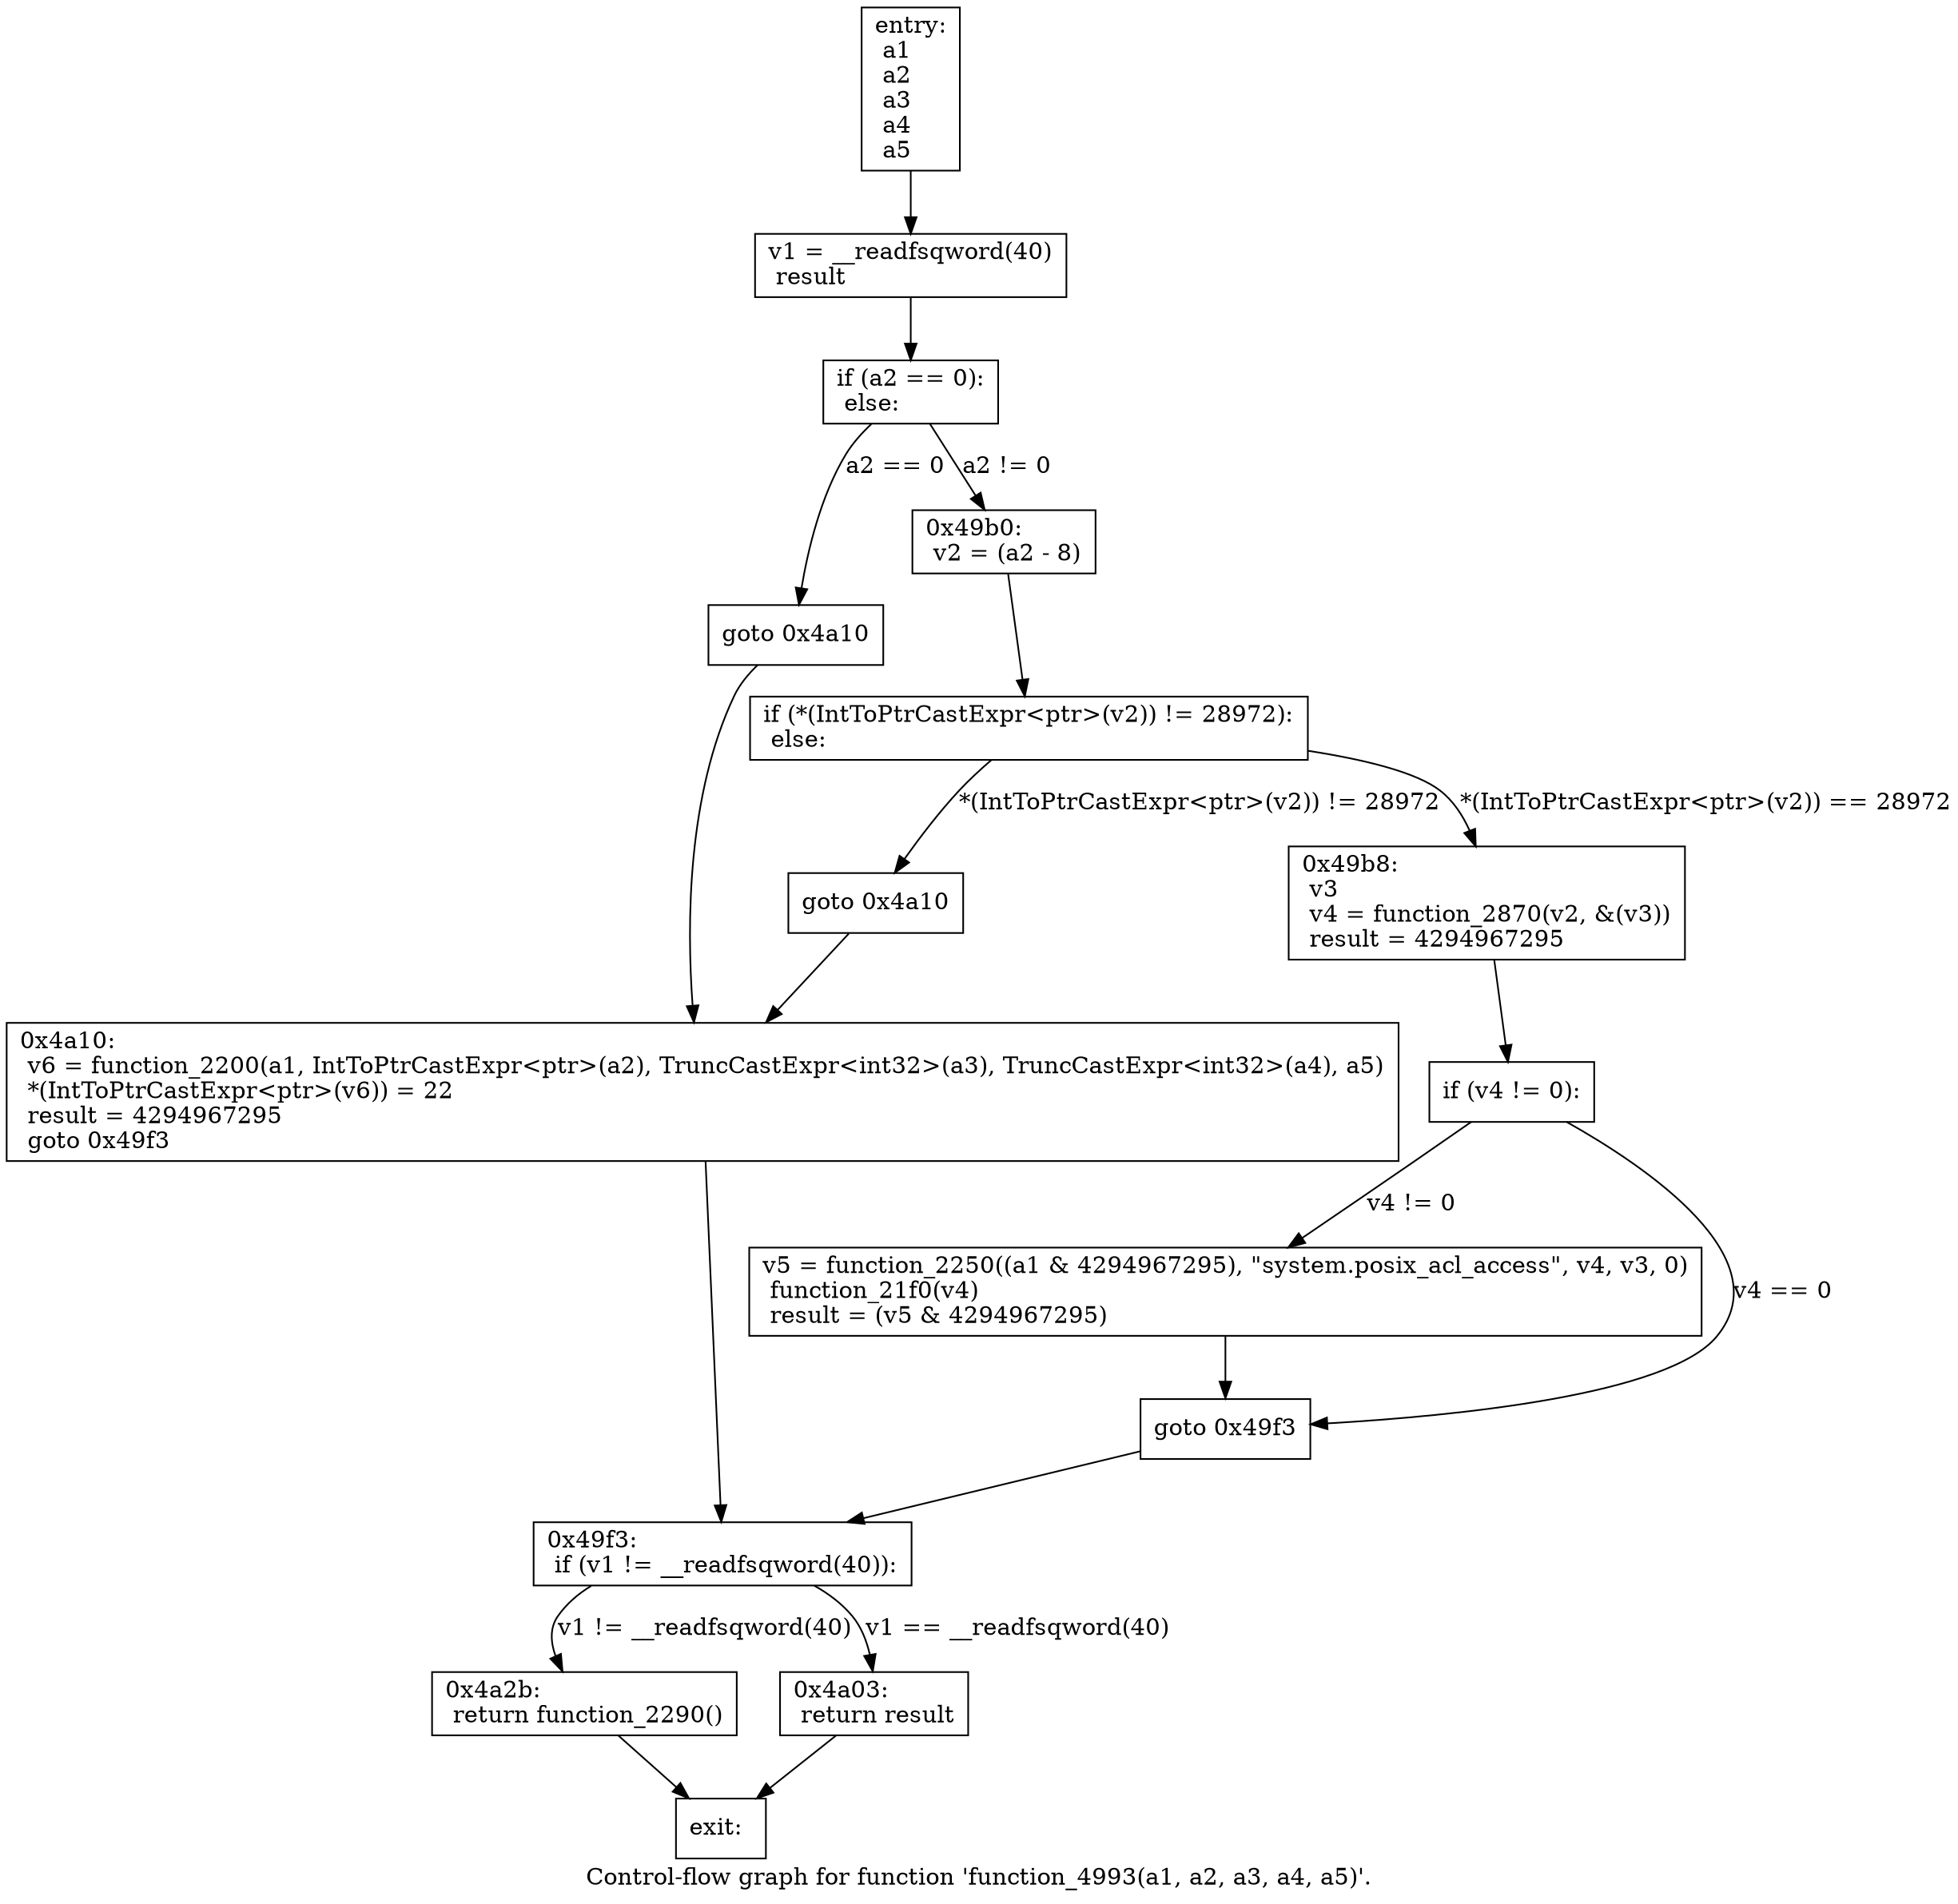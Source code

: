digraph "Control-flow graph for function 'function_4993(a1, a2, a3, a4, a5)'." {
  label="Control-flow graph for function 'function_4993(a1, a2, a3, a4, a5)'.";
  node [shape=record];

  Node081A1088 [label="{entry:\l  a1\l  a2\l  a3\l  a4\l  a5\l}"];
  Node081A1088 -> Node081A0E00;
  Node081A0E00 [label="{  v1 = __readfsqword(40)\l  result\l}"];
  Node081A0E00 -> Node081A0B30;
  Node081A0B30 [label="{  if (a2 == 0):\l  else:\l}"];
  Node081A0B30 -> Node081A0D28 [label="a2 == 0"];
  Node081A0B30 -> Node081A0B78 [label="a2 != 0"];
  Node081A0D28 [label="{  goto 0x4a10\l}"];
  Node081A0D28 -> Node081A11F0;
  Node081A0B78 [label="{0x49b0:\l  v2 = (a2 - 8)\l}"];
  Node081A0B78 -> Node081A1160;
  Node081A11F0 [label="{0x4a10:\l  v6 = function_2200(a1, IntToPtrCastExpr\<ptr\>(a2), TruncCastExpr\<int32\>(a3), TruncCastExpr\<int32\>(a4), a5)\l  *(IntToPtrCastExpr\<ptr\>(v6)) = 22\l  result = 4294967295\l  goto 0x49f3\l}"];
  Node081A11F0 -> Node081A0D70;
  Node081A1160 [label="{  if (*(IntToPtrCastExpr\<ptr\>(v2)) != 28972):\l  else:\l}"];
  Node081A1160 -> Node081A0E90 [label="*(IntToPtrCastExpr\<ptr\>(v2)) != 28972"];
  Node081A1160 -> Node081A0ED8 [label="*(IntToPtrCastExpr\<ptr\>(v2)) == 28972"];
  Node081A0D70 [label="{0x49f3:\l  if (v1 != __readfsqword(40)):\l}"];
  Node081A0D70 -> Node081A0F68 [label="v1 != __readfsqword(40)"];
  Node081A0D70 -> Node081A0C50 [label="v1 == __readfsqword(40)"];
  Node081A0E90 [label="{  goto 0x4a10\l}"];
  Node081A0E90 -> Node081A11F0;
  Node081A0ED8 [label="{0x49b8:\l  v3\l  v4 = function_2870(v2, &(v3))\l  result = 4294967295\l}"];
  Node081A0ED8 -> Node081A0F20;
  Node081A0F68 [label="{0x4a2b:\l  return function_2290()\l}"];
  Node081A0F68 -> Node081A0AA0;
  Node081A0C50 [label="{0x4a03:\l  return result\l}"];
  Node081A0C50 -> Node081A0AA0;
  Node081A0F20 [label="{  if (v4 != 0):\l}"];
  Node081A0F20 -> Node081A1310 [label="v4 != 0"];
  Node081A0F20 -> Node081A0FF8 [label="v4 == 0"];
  Node081A0AA0 [label="{exit:\l}"];
  Node081A1310 [label="{  v5 = function_2250((a1 & 4294967295), \"system.posix_acl_access\", v4, v3, 0)\l  function_21f0(v4)\l  result = (v5 & 4294967295)\l}"];
  Node081A1310 -> Node081A0FF8;
  Node081A0FF8 [label="{  goto 0x49f3\l}"];
  Node081A0FF8 -> Node081A0D70;

}
